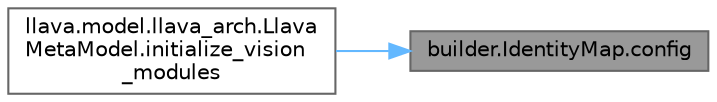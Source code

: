 digraph "builder.IdentityMap.config"
{
 // LATEX_PDF_SIZE
  bgcolor="transparent";
  edge [fontname=Helvetica,fontsize=10,labelfontname=Helvetica,labelfontsize=10];
  node [fontname=Helvetica,fontsize=10,shape=box,height=0.2,width=0.4];
  rankdir="RL";
  Node1 [id="Node000001",label="builder.IdentityMap.config",height=0.2,width=0.4,color="gray40", fillcolor="grey60", style="filled", fontcolor="black",tooltip="구성 정보 반환"];
  Node1 -> Node2 [id="edge2_Node000001_Node000002",dir="back",color="steelblue1",style="solid",tooltip=" "];
  Node2 [id="Node000002",label="llava.model.llava_arch.Llava\lMetaModel.initialize_vision\l_modules",height=0.2,width=0.4,color="grey40", fillcolor="white", style="filled",URL="$classllava_1_1model_1_1llava__arch_1_1_llava_meta_model.html#a8a726bc21a8c68d5c8e795a96ee1704a",tooltip="Vision 모듈을 초기화하는 메서드"];
}

